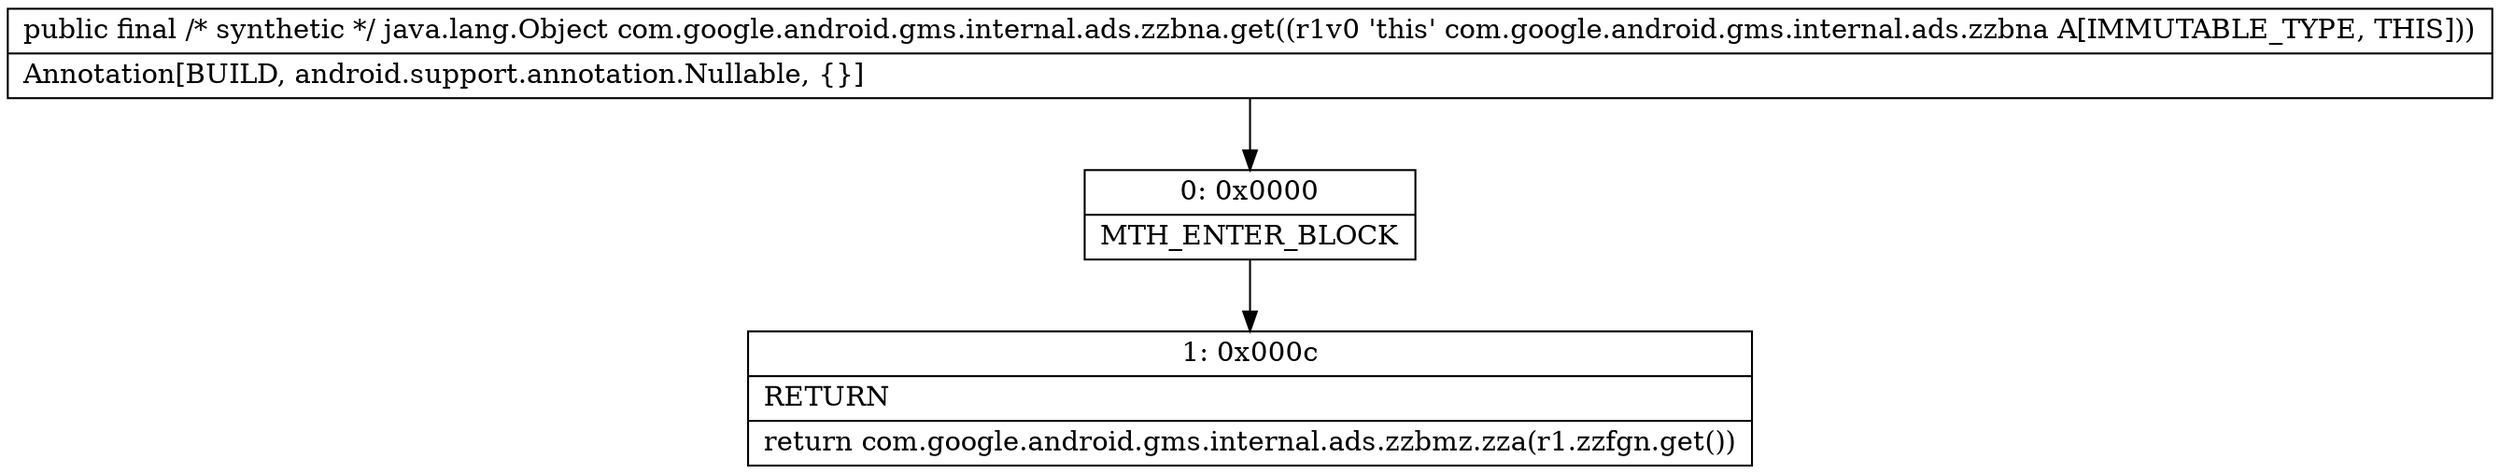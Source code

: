 digraph "CFG forcom.google.android.gms.internal.ads.zzbna.get()Ljava\/lang\/Object;" {
Node_0 [shape=record,label="{0\:\ 0x0000|MTH_ENTER_BLOCK\l}"];
Node_1 [shape=record,label="{1\:\ 0x000c|RETURN\l|return com.google.android.gms.internal.ads.zzbmz.zza(r1.zzfgn.get())\l}"];
MethodNode[shape=record,label="{public final \/* synthetic *\/ java.lang.Object com.google.android.gms.internal.ads.zzbna.get((r1v0 'this' com.google.android.gms.internal.ads.zzbna A[IMMUTABLE_TYPE, THIS]))  | Annotation[BUILD, android.support.annotation.Nullable, \{\}]\l}"];
MethodNode -> Node_0;
Node_0 -> Node_1;
}

